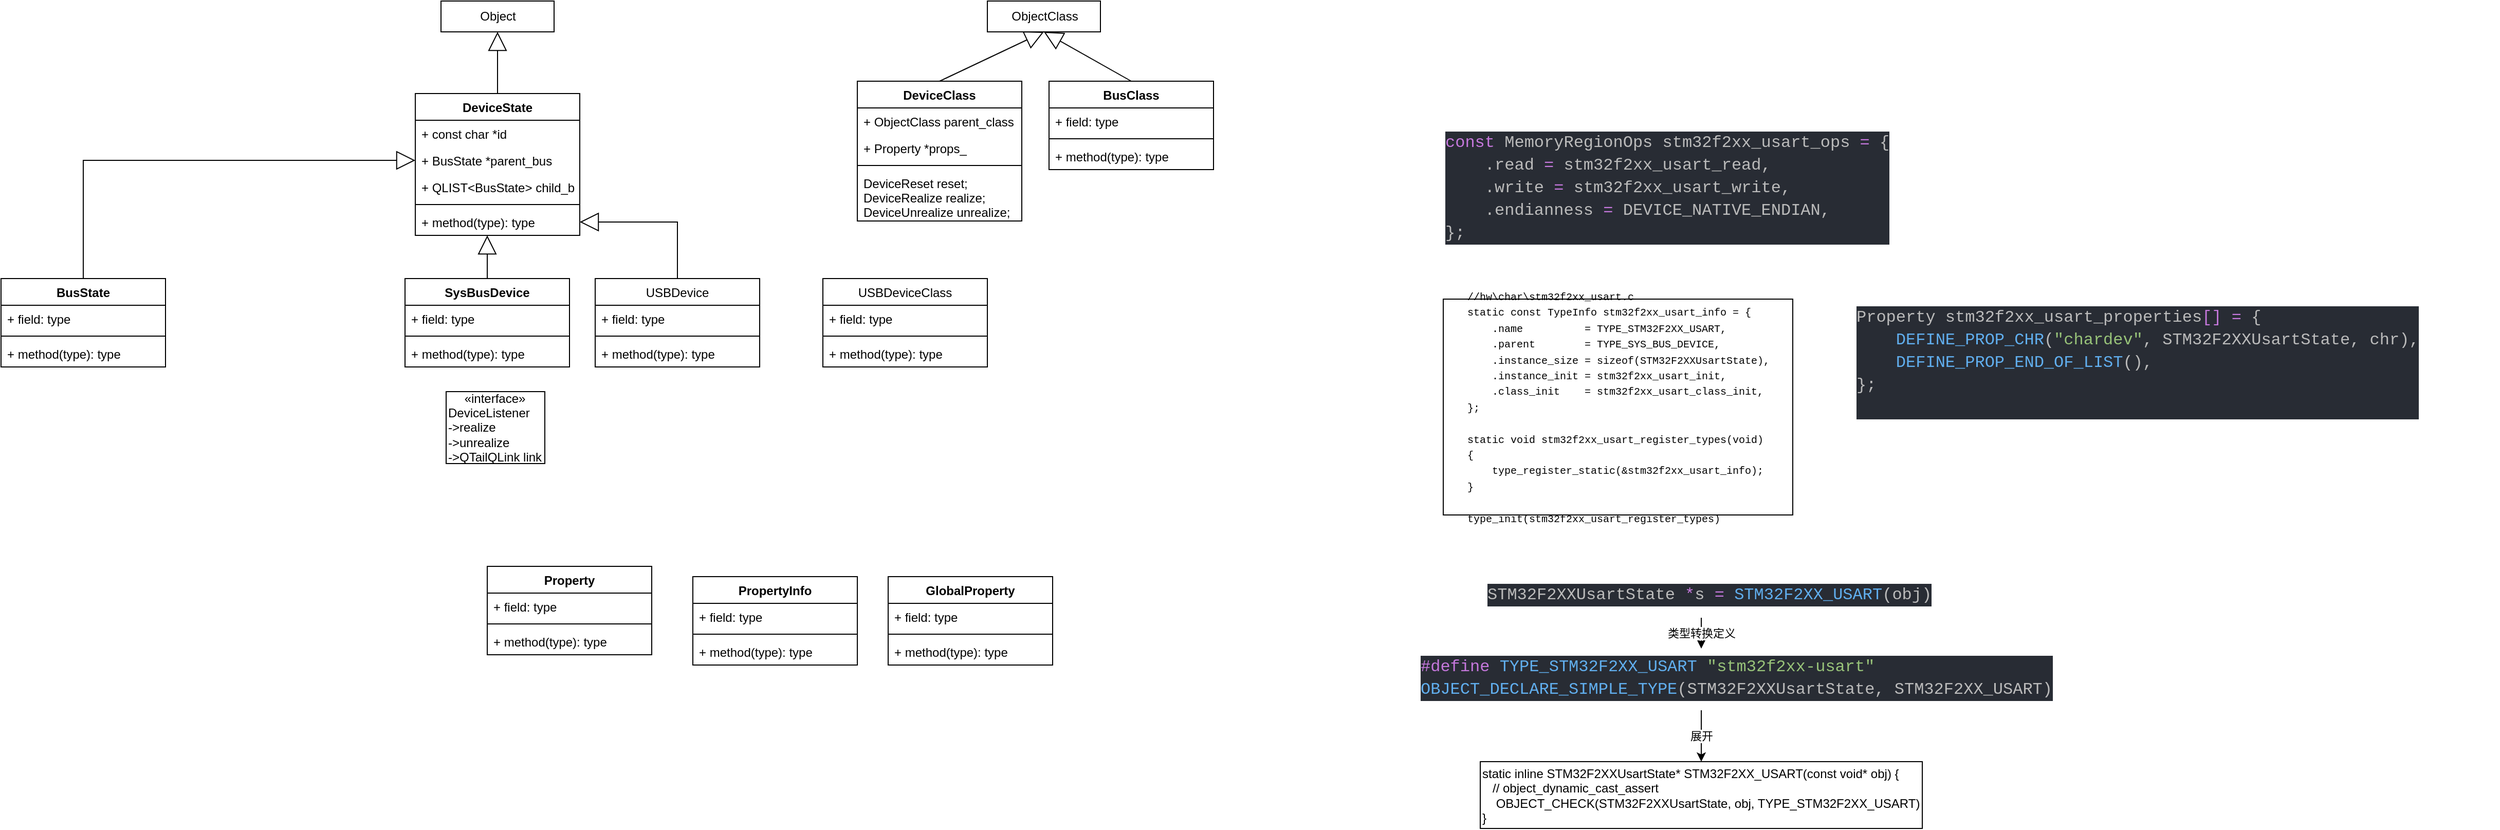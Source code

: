 <mxfile version="16.5.4" type="github">
  <diagram id="gYynSZKOYsOQM2wcODcH" name="Page-1">
    <mxGraphModel dx="2249" dy="2018" grid="1" gridSize="10" guides="1" tooltips="1" connect="1" arrows="1" fold="1" page="1" pageScale="1" pageWidth="827" pageHeight="1169" math="0" shadow="0">
      <root>
        <mxCell id="0" />
        <mxCell id="1" parent="0" />
        <mxCell id="OJSFKAHnHgMdeHk7zM6y-1" value="&lt;div style=&quot;color: rgb(187 , 187 , 187) ; font-family: &amp;#34;consolas&amp;#34; , &amp;#34;courier new&amp;#34; , monospace ; font-size: 10px ; font-style: normal ; font-weight: 400 ; letter-spacing: normal ; text-align: left ; text-indent: 0px ; text-transform: none ; word-spacing: 0px&quot;&gt;&lt;br&gt;&lt;/div&gt;" style="text;whiteSpace=wrap;html=1;rounded=0;strokeColor=none;fillColor=none;gradientColor=#ffffff;" vertex="1" parent="1">
          <mxGeometry x="1667" y="320" width="350" height="210" as="geometry" />
        </mxCell>
        <mxCell id="OJSFKAHnHgMdeHk7zM6y-3" value="&lt;div style=&quot;text-align: left&quot;&gt;&lt;div&gt;&lt;font face=&quot;consolas, courier new, monospace&quot;&gt;&lt;span style=&quot;font-size: 10px&quot;&gt;//&lt;/span&gt;&lt;/font&gt;&lt;span style=&quot;font-size: 10px&quot;&gt;&lt;font face=&quot;consolas, courier new, monospace&quot;&gt;hw\char\stm32f2xx_usart.c&lt;/font&gt;&lt;/span&gt;&lt;/div&gt;&lt;div&gt;&lt;font face=&quot;consolas, courier new, monospace&quot;&gt;&lt;span style=&quot;font-size: 10px&quot;&gt;static const TypeInfo stm32f2xx_usart_info = {&lt;/span&gt;&lt;/font&gt;&lt;/div&gt;&lt;div&gt;&lt;font face=&quot;consolas, courier new, monospace&quot;&gt;&lt;span style=&quot;font-size: 10px&quot;&gt;&amp;nbsp; &amp;nbsp; .name&amp;nbsp; &amp;nbsp; &amp;nbsp; &amp;nbsp; &amp;nbsp; = TYPE_STM32F2XX_USART,&lt;/span&gt;&lt;/font&gt;&lt;/div&gt;&lt;div&gt;&lt;font face=&quot;consolas, courier new, monospace&quot;&gt;&lt;span style=&quot;font-size: 10px&quot;&gt;&amp;nbsp; &amp;nbsp; .parent&amp;nbsp; &amp;nbsp; &amp;nbsp; &amp;nbsp; = TYPE_SYS_BUS_DEVICE,&lt;/span&gt;&lt;/font&gt;&lt;/div&gt;&lt;div&gt;&lt;font face=&quot;consolas, courier new, monospace&quot;&gt;&lt;span style=&quot;font-size: 10px&quot;&gt;&amp;nbsp; &amp;nbsp; .instance_size = sizeof(STM32F2XXUsartState),&lt;/span&gt;&lt;/font&gt;&lt;/div&gt;&lt;div&gt;&lt;font face=&quot;consolas, courier new, monospace&quot;&gt;&lt;span style=&quot;font-size: 10px&quot;&gt;&amp;nbsp; &amp;nbsp; .instance_init = stm32f2xx_usart_init,&lt;/span&gt;&lt;/font&gt;&lt;/div&gt;&lt;div&gt;&lt;font face=&quot;consolas, courier new, monospace&quot;&gt;&lt;span style=&quot;font-size: 10px&quot;&gt;&amp;nbsp; &amp;nbsp; .class_init&amp;nbsp; &amp;nbsp; = stm32f2xx_usart_class_init,&lt;/span&gt;&lt;/font&gt;&lt;/div&gt;&lt;div&gt;&lt;font face=&quot;consolas, courier new, monospace&quot;&gt;&lt;span style=&quot;font-size: 10px&quot;&gt;};&lt;/span&gt;&lt;/font&gt;&lt;/div&gt;&lt;div&gt;&lt;font face=&quot;consolas, courier new, monospace&quot;&gt;&lt;span style=&quot;font-size: 10px&quot;&gt;&lt;br&gt;&lt;/span&gt;&lt;/font&gt;&lt;/div&gt;&lt;div&gt;&lt;font face=&quot;consolas, courier new, monospace&quot;&gt;&lt;span style=&quot;font-size: 10px&quot;&gt;static void stm32f2xx_usart_register_types(void)&lt;/span&gt;&lt;/font&gt;&lt;/div&gt;&lt;div&gt;&lt;font face=&quot;consolas, courier new, monospace&quot;&gt;&lt;span style=&quot;font-size: 10px&quot;&gt;{&lt;/span&gt;&lt;/font&gt;&lt;/div&gt;&lt;div&gt;&lt;font face=&quot;consolas, courier new, monospace&quot;&gt;&lt;span style=&quot;font-size: 10px&quot;&gt;&amp;nbsp; &amp;nbsp; type_register_static(&amp;amp;stm32f2xx_usart_info);&lt;/span&gt;&lt;/font&gt;&lt;/div&gt;&lt;div&gt;&lt;font face=&quot;consolas, courier new, monospace&quot;&gt;&lt;span style=&quot;font-size: 10px&quot;&gt;}&lt;/span&gt;&lt;/font&gt;&lt;/div&gt;&lt;div&gt;&lt;font face=&quot;consolas, courier new, monospace&quot;&gt;&lt;span style=&quot;font-size: 10px&quot;&gt;&lt;br&gt;&lt;/span&gt;&lt;/font&gt;&lt;/div&gt;&lt;div&gt;&lt;font face=&quot;consolas, courier new, monospace&quot;&gt;&lt;span style=&quot;font-size: 10px&quot;&gt;type_init(stm32f2xx_usart_register_types)&lt;/span&gt;&lt;/font&gt;&lt;/div&gt;&lt;/div&gt;" style="html=1;rounded=0;strokeColor=default;fillColor=none;gradientColor=#ffffff;fontColor=#000000;" vertex="1" parent="1">
          <mxGeometry x="990" y="240" width="340" height="210" as="geometry" />
        </mxCell>
        <mxCell id="OJSFKAHnHgMdeHk7zM6y-4" value="&lt;div style=&quot;color: rgb(187 , 187 , 187) ; background-color: rgb(40 , 44 , 52) ; font-family: &amp;#34;consolas&amp;#34; , &amp;#34;courier new&amp;#34; , monospace ; font-weight: normal ; font-size: 16px ; line-height: 22px&quot;&gt;&lt;div&gt;&lt;span style=&quot;color: #c678dd&quot;&gt;const&lt;/span&gt;&lt;span style=&quot;color: #bbbbbb&quot;&gt;&amp;nbsp;MemoryRegionOps&amp;nbsp;stm32f2xx_usart_ops&amp;nbsp;&lt;/span&gt;&lt;span style=&quot;color: #c678dd&quot;&gt;=&lt;/span&gt;&lt;span style=&quot;color: #bbbbbb&quot;&gt;&amp;nbsp;{&lt;/span&gt;&lt;/div&gt;&lt;div&gt;&lt;span style=&quot;color: #bbbbbb&quot;&gt;&amp;nbsp;&amp;nbsp;&amp;nbsp;&amp;nbsp;.read&amp;nbsp;&lt;/span&gt;&lt;span style=&quot;color: #c678dd&quot;&gt;=&lt;/span&gt;&lt;span style=&quot;color: #bbbbbb&quot;&gt;&amp;nbsp;stm32f2xx_usart_read,&lt;/span&gt;&lt;/div&gt;&lt;div&gt;&lt;span style=&quot;color: #bbbbbb&quot;&gt;&amp;nbsp;&amp;nbsp;&amp;nbsp;&amp;nbsp;.write&amp;nbsp;&lt;/span&gt;&lt;span style=&quot;color: #c678dd&quot;&gt;=&lt;/span&gt;&lt;span style=&quot;color: #bbbbbb&quot;&gt;&amp;nbsp;stm32f2xx_usart_write,&lt;/span&gt;&lt;/div&gt;&lt;div&gt;&lt;span style=&quot;color: #bbbbbb&quot;&gt;&amp;nbsp;&amp;nbsp;&amp;nbsp;&amp;nbsp;.endianness&amp;nbsp;&lt;/span&gt;&lt;span style=&quot;color: #c678dd&quot;&gt;=&lt;/span&gt;&lt;span style=&quot;color: #bbbbbb&quot;&gt;&amp;nbsp;DEVICE_NATIVE_ENDIAN,&lt;/span&gt;&lt;/div&gt;&lt;div&gt;&lt;span style=&quot;color: #bbbbbb&quot;&gt;};&lt;/span&gt;&lt;/div&gt;&lt;/div&gt;" style="text;whiteSpace=wrap;html=1;fontColor=#000000;" vertex="1" parent="1">
          <mxGeometry x="990" y="70" width="480" height="130" as="geometry" />
        </mxCell>
        <mxCell id="OJSFKAHnHgMdeHk7zM6y-5" value="&lt;div style=&quot;color: rgb(187, 187, 187); background-color: rgb(40, 44, 52); font-family: consolas, &amp;quot;courier new&amp;quot;, monospace; font-weight: normal; font-size: 16px; line-height: 22px;&quot;&gt;&lt;div&gt;&lt;span style=&quot;color: #bbbbbb&quot;&gt;Property&amp;nbsp;stm32f2xx_usart_properties&lt;/span&gt;&lt;span style=&quot;color: #c678dd&quot;&gt;[]&lt;/span&gt;&lt;span style=&quot;color: #bbbbbb&quot;&gt;&amp;nbsp;&lt;/span&gt;&lt;span style=&quot;color: #c678dd&quot;&gt;=&lt;/span&gt;&lt;span style=&quot;color: #bbbbbb&quot;&gt;&amp;nbsp;{&lt;/span&gt;&lt;/div&gt;&lt;div&gt;&lt;span style=&quot;color: #bbbbbb&quot;&gt;&amp;nbsp;&amp;nbsp;&amp;nbsp;&amp;nbsp;&lt;/span&gt;&lt;span style=&quot;color: #61afef&quot;&gt;DEFINE_PROP_CHR&lt;/span&gt;&lt;span style=&quot;color: #bbbbbb&quot;&gt;(&lt;/span&gt;&lt;span style=&quot;color: #98c379&quot;&gt;&quot;chardev&quot;&lt;/span&gt;&lt;span style=&quot;color: #bbbbbb&quot;&gt;,&amp;nbsp;STM32F2XXUsartState,&amp;nbsp;chr),&lt;/span&gt;&lt;/div&gt;&lt;div&gt;&lt;span style=&quot;color: #bbbbbb&quot;&gt;&amp;nbsp;&amp;nbsp;&amp;nbsp;&amp;nbsp;&lt;/span&gt;&lt;span style=&quot;color: #61afef&quot;&gt;DEFINE_PROP_END_OF_LIST&lt;/span&gt;&lt;span style=&quot;color: #bbbbbb&quot;&gt;(),&lt;/span&gt;&lt;/div&gt;&lt;div&gt;&lt;span style=&quot;color: #bbbbbb&quot;&gt;};&lt;/span&gt;&lt;/div&gt;&lt;br&gt;&lt;/div&gt;" style="text;whiteSpace=wrap;html=1;fontColor=#000000;" vertex="1" parent="1">
          <mxGeometry x="1390" y="240" width="530" height="130" as="geometry" />
        </mxCell>
        <mxCell id="OJSFKAHnHgMdeHk7zM6y-87" value="展开" style="edgeStyle=orthogonalEdgeStyle;rounded=0;orthogonalLoop=1;jettySize=auto;html=1;entryX=0.5;entryY=0;entryDx=0;entryDy=0;fontColor=#000000;" edge="1" parent="1" source="OJSFKAHnHgMdeHk7zM6y-6" target="OJSFKAHnHgMdeHk7zM6y-86">
          <mxGeometry relative="1" as="geometry" />
        </mxCell>
        <mxCell id="OJSFKAHnHgMdeHk7zM6y-6" value="&lt;div style=&quot;color: rgb(187, 187, 187); background-color: rgb(40, 44, 52); font-family: consolas, &amp;quot;courier new&amp;quot;, monospace; font-weight: normal; font-size: 16px; line-height: 22px;&quot;&gt;&lt;div&gt;&lt;span style=&quot;color: #c678dd&quot;&gt;#define&lt;/span&gt;&lt;span style=&quot;color: #bbbbbb&quot;&gt;&amp;nbsp;&lt;/span&gt;&lt;span style=&quot;color: #61afef&quot;&gt;TYPE_STM32F2XX_USART&lt;/span&gt;&lt;span style=&quot;color: #bbbbbb&quot;&gt;&amp;nbsp;&lt;/span&gt;&lt;span style=&quot;color: #98c379&quot;&gt;&quot;stm32f2xx-usart&quot;&lt;/span&gt;&lt;/div&gt;&lt;div&gt;&lt;span style=&quot;color: #61afef&quot;&gt;OBJECT_DECLARE_SIMPLE_TYPE&lt;/span&gt;&lt;span style=&quot;color: #bbbbbb&quot;&gt;(STM32F2XXUsartState,&amp;nbsp;STM32F2XX_USART)&lt;/span&gt;&lt;/div&gt;&lt;/div&gt;" style="text;whiteSpace=wrap;html=1;fontColor=#000000;" vertex="1" parent="1">
          <mxGeometry x="966" y="580" width="550" height="60" as="geometry" />
        </mxCell>
        <mxCell id="OJSFKAHnHgMdeHk7zM6y-8" value="SysBusDevice" style="swimlane;fontStyle=1;align=center;verticalAlign=top;childLayout=stackLayout;horizontal=1;startSize=26;horizontalStack=0;resizeParent=1;resizeParentMax=0;resizeLast=0;collapsible=1;marginBottom=0;rounded=0;fontColor=#000000;strokeColor=default;fillColor=none;gradientColor=#ffffff;" vertex="1" parent="1">
          <mxGeometry x="-20" y="220" width="160" height="86" as="geometry" />
        </mxCell>
        <mxCell id="OJSFKAHnHgMdeHk7zM6y-9" value="+ field: type" style="text;strokeColor=none;fillColor=none;align=left;verticalAlign=top;spacingLeft=4;spacingRight=4;overflow=hidden;rotatable=0;points=[[0,0.5],[1,0.5]];portConstraint=eastwest;rounded=0;fontColor=#000000;" vertex="1" parent="OJSFKAHnHgMdeHk7zM6y-8">
          <mxGeometry y="26" width="160" height="26" as="geometry" />
        </mxCell>
        <mxCell id="OJSFKAHnHgMdeHk7zM6y-10" value="" style="line;strokeWidth=1;fillColor=none;align=left;verticalAlign=middle;spacingTop=-1;spacingLeft=3;spacingRight=3;rotatable=0;labelPosition=right;points=[];portConstraint=eastwest;rounded=0;fontColor=#000000;" vertex="1" parent="OJSFKAHnHgMdeHk7zM6y-8">
          <mxGeometry y="52" width="160" height="8" as="geometry" />
        </mxCell>
        <mxCell id="OJSFKAHnHgMdeHk7zM6y-11" value="+ method(type): type" style="text;strokeColor=none;fillColor=none;align=left;verticalAlign=top;spacingLeft=4;spacingRight=4;overflow=hidden;rotatable=0;points=[[0,0.5],[1,0.5]];portConstraint=eastwest;rounded=0;fontColor=#000000;" vertex="1" parent="OJSFKAHnHgMdeHk7zM6y-8">
          <mxGeometry y="60" width="160" height="26" as="geometry" />
        </mxCell>
        <mxCell id="OJSFKAHnHgMdeHk7zM6y-13" value="DeviceState" style="swimlane;fontStyle=1;align=center;verticalAlign=top;childLayout=stackLayout;horizontal=1;startSize=26;horizontalStack=0;resizeParent=1;resizeParentMax=0;resizeLast=0;collapsible=1;marginBottom=0;rounded=0;fontColor=#000000;strokeColor=default;fillColor=none;gradientColor=#ffffff;" vertex="1" parent="1">
          <mxGeometry x="-10" y="40" width="160" height="138" as="geometry" />
        </mxCell>
        <mxCell id="OJSFKAHnHgMdeHk7zM6y-93" value="+ const char *id" style="text;strokeColor=none;fillColor=none;align=left;verticalAlign=top;spacingLeft=4;spacingRight=4;overflow=hidden;rotatable=0;points=[[0,0.5],[1,0.5]];portConstraint=eastwest;rounded=0;fontColor=#000000;" vertex="1" parent="OJSFKAHnHgMdeHk7zM6y-13">
          <mxGeometry y="26" width="160" height="26" as="geometry" />
        </mxCell>
        <mxCell id="OJSFKAHnHgMdeHk7zM6y-14" value="+ BusState *parent_bus" style="text;strokeColor=none;fillColor=none;align=left;verticalAlign=top;spacingLeft=4;spacingRight=4;overflow=hidden;rotatable=0;points=[[0,0.5],[1,0.5]];portConstraint=eastwest;rounded=0;fontColor=#000000;" vertex="1" parent="OJSFKAHnHgMdeHk7zM6y-13">
          <mxGeometry y="52" width="160" height="26" as="geometry" />
        </mxCell>
        <mxCell id="OJSFKAHnHgMdeHk7zM6y-94" value="+ QLIST&lt;BusState&gt; child_bus" style="text;strokeColor=none;fillColor=none;align=left;verticalAlign=top;spacingLeft=4;spacingRight=4;overflow=hidden;rotatable=0;points=[[0,0.5],[1,0.5]];portConstraint=eastwest;rounded=0;fontColor=#000000;" vertex="1" parent="OJSFKAHnHgMdeHk7zM6y-13">
          <mxGeometry y="78" width="160" height="26" as="geometry" />
        </mxCell>
        <mxCell id="OJSFKAHnHgMdeHk7zM6y-15" value="" style="line;strokeWidth=1;fillColor=none;align=left;verticalAlign=middle;spacingTop=-1;spacingLeft=3;spacingRight=3;rotatable=0;labelPosition=right;points=[];portConstraint=eastwest;rounded=0;fontColor=#000000;" vertex="1" parent="OJSFKAHnHgMdeHk7zM6y-13">
          <mxGeometry y="104" width="160" height="8" as="geometry" />
        </mxCell>
        <mxCell id="OJSFKAHnHgMdeHk7zM6y-16" value="+ method(type): type" style="text;strokeColor=none;fillColor=none;align=left;verticalAlign=top;spacingLeft=4;spacingRight=4;overflow=hidden;rotatable=0;points=[[0,0.5],[1,0.5]];portConstraint=eastwest;rounded=0;fontColor=#000000;" vertex="1" parent="OJSFKAHnHgMdeHk7zM6y-13">
          <mxGeometry y="112" width="160" height="26" as="geometry" />
        </mxCell>
        <mxCell id="OJSFKAHnHgMdeHk7zM6y-17" value="" style="endArrow=block;endSize=16;endFill=0;html=1;rounded=0;fontColor=#000000;exitX=0.5;exitY=0;exitDx=0;exitDy=0;edgeStyle=orthogonalEdgeStyle;" edge="1" parent="1" source="OJSFKAHnHgMdeHk7zM6y-8" target="OJSFKAHnHgMdeHk7zM6y-16">
          <mxGeometry width="160" relative="1" as="geometry">
            <mxPoint x="250" y="360" as="sourcePoint" />
            <mxPoint x="210" y="150" as="targetPoint" />
            <Array as="points">
              <mxPoint x="60" y="173" />
              <mxPoint x="70" y="173" />
            </Array>
          </mxGeometry>
        </mxCell>
        <mxCell id="OJSFKAHnHgMdeHk7zM6y-26" value="Object" style="html=1;rounded=0;fontColor=#000000;strokeColor=default;fillColor=none;gradientColor=#ffffff;" vertex="1" parent="1">
          <mxGeometry x="15" y="-50" width="110" height="30" as="geometry" />
        </mxCell>
        <mxCell id="OJSFKAHnHgMdeHk7zM6y-27" value="" style="endArrow=block;endSize=16;endFill=0;html=1;rounded=0;fontColor=#000000;" edge="1" parent="1" source="OJSFKAHnHgMdeHk7zM6y-13" target="OJSFKAHnHgMdeHk7zM6y-26">
          <mxGeometry width="160" relative="1" as="geometry">
            <mxPoint x="50" y="190" as="sourcePoint" />
            <mxPoint x="80.877" y="146" as="targetPoint" />
          </mxGeometry>
        </mxCell>
        <mxCell id="OJSFKAHnHgMdeHk7zM6y-28" value="Property" style="swimlane;fontStyle=1;align=center;verticalAlign=top;childLayout=stackLayout;horizontal=1;startSize=26;horizontalStack=0;resizeParent=1;resizeParentMax=0;resizeLast=0;collapsible=1;marginBottom=0;rounded=0;fontColor=#000000;strokeColor=default;fillColor=none;gradientColor=#ffffff;" vertex="1" parent="1">
          <mxGeometry x="60" y="500" width="160" height="86" as="geometry" />
        </mxCell>
        <mxCell id="OJSFKAHnHgMdeHk7zM6y-29" value="+ field: type" style="text;strokeColor=none;fillColor=none;align=left;verticalAlign=top;spacingLeft=4;spacingRight=4;overflow=hidden;rotatable=0;points=[[0,0.5],[1,0.5]];portConstraint=eastwest;rounded=0;fontColor=#000000;" vertex="1" parent="OJSFKAHnHgMdeHk7zM6y-28">
          <mxGeometry y="26" width="160" height="26" as="geometry" />
        </mxCell>
        <mxCell id="OJSFKAHnHgMdeHk7zM6y-30" value="" style="line;strokeWidth=1;fillColor=none;align=left;verticalAlign=middle;spacingTop=-1;spacingLeft=3;spacingRight=3;rotatable=0;labelPosition=right;points=[];portConstraint=eastwest;rounded=0;fontColor=#000000;" vertex="1" parent="OJSFKAHnHgMdeHk7zM6y-28">
          <mxGeometry y="52" width="160" height="8" as="geometry" />
        </mxCell>
        <mxCell id="OJSFKAHnHgMdeHk7zM6y-31" value="+ method(type): type" style="text;strokeColor=none;fillColor=none;align=left;verticalAlign=top;spacingLeft=4;spacingRight=4;overflow=hidden;rotatable=0;points=[[0,0.5],[1,0.5]];portConstraint=eastwest;rounded=0;fontColor=#000000;" vertex="1" parent="OJSFKAHnHgMdeHk7zM6y-28">
          <mxGeometry y="60" width="160" height="26" as="geometry" />
        </mxCell>
        <mxCell id="OJSFKAHnHgMdeHk7zM6y-32" value="PropertyInfo" style="swimlane;fontStyle=1;align=center;verticalAlign=top;childLayout=stackLayout;horizontal=1;startSize=26;horizontalStack=0;resizeParent=1;resizeParentMax=0;resizeLast=0;collapsible=1;marginBottom=0;rounded=0;fontColor=#000000;strokeColor=default;fillColor=none;gradientColor=#ffffff;" vertex="1" parent="1">
          <mxGeometry x="260" y="510" width="160" height="86" as="geometry" />
        </mxCell>
        <mxCell id="OJSFKAHnHgMdeHk7zM6y-33" value="+ field: type" style="text;strokeColor=none;fillColor=none;align=left;verticalAlign=top;spacingLeft=4;spacingRight=4;overflow=hidden;rotatable=0;points=[[0,0.5],[1,0.5]];portConstraint=eastwest;rounded=0;fontColor=#000000;" vertex="1" parent="OJSFKAHnHgMdeHk7zM6y-32">
          <mxGeometry y="26" width="160" height="26" as="geometry" />
        </mxCell>
        <mxCell id="OJSFKAHnHgMdeHk7zM6y-34" value="" style="line;strokeWidth=1;fillColor=none;align=left;verticalAlign=middle;spacingTop=-1;spacingLeft=3;spacingRight=3;rotatable=0;labelPosition=right;points=[];portConstraint=eastwest;rounded=0;fontColor=#000000;" vertex="1" parent="OJSFKAHnHgMdeHk7zM6y-32">
          <mxGeometry y="52" width="160" height="8" as="geometry" />
        </mxCell>
        <mxCell id="OJSFKAHnHgMdeHk7zM6y-35" value="+ method(type): type" style="text;strokeColor=none;fillColor=none;align=left;verticalAlign=top;spacingLeft=4;spacingRight=4;overflow=hidden;rotatable=0;points=[[0,0.5],[1,0.5]];portConstraint=eastwest;rounded=0;fontColor=#000000;" vertex="1" parent="OJSFKAHnHgMdeHk7zM6y-32">
          <mxGeometry y="60" width="160" height="26" as="geometry" />
        </mxCell>
        <mxCell id="OJSFKAHnHgMdeHk7zM6y-36" value="GlobalProperty" style="swimlane;fontStyle=1;align=center;verticalAlign=top;childLayout=stackLayout;horizontal=1;startSize=26;horizontalStack=0;resizeParent=1;resizeParentMax=0;resizeLast=0;collapsible=1;marginBottom=0;rounded=0;fontColor=#000000;strokeColor=default;fillColor=none;gradientColor=#ffffff;" vertex="1" parent="1">
          <mxGeometry x="450" y="510" width="160" height="86" as="geometry" />
        </mxCell>
        <mxCell id="OJSFKAHnHgMdeHk7zM6y-37" value="+ field: type" style="text;strokeColor=none;fillColor=none;align=left;verticalAlign=top;spacingLeft=4;spacingRight=4;overflow=hidden;rotatable=0;points=[[0,0.5],[1,0.5]];portConstraint=eastwest;rounded=0;fontColor=#000000;" vertex="1" parent="OJSFKAHnHgMdeHk7zM6y-36">
          <mxGeometry y="26" width="160" height="26" as="geometry" />
        </mxCell>
        <mxCell id="OJSFKAHnHgMdeHk7zM6y-38" value="" style="line;strokeWidth=1;fillColor=none;align=left;verticalAlign=middle;spacingTop=-1;spacingLeft=3;spacingRight=3;rotatable=0;labelPosition=right;points=[];portConstraint=eastwest;rounded=0;fontColor=#000000;" vertex="1" parent="OJSFKAHnHgMdeHk7zM6y-36">
          <mxGeometry y="52" width="160" height="8" as="geometry" />
        </mxCell>
        <mxCell id="OJSFKAHnHgMdeHk7zM6y-39" value="+ method(type): type" style="text;strokeColor=none;fillColor=none;align=left;verticalAlign=top;spacingLeft=4;spacingRight=4;overflow=hidden;rotatable=0;points=[[0,0.5],[1,0.5]];portConstraint=eastwest;rounded=0;fontColor=#000000;" vertex="1" parent="OJSFKAHnHgMdeHk7zM6y-36">
          <mxGeometry y="60" width="160" height="26" as="geometry" />
        </mxCell>
        <mxCell id="OJSFKAHnHgMdeHk7zM6y-40" value="BusState" style="swimlane;fontStyle=1;align=center;verticalAlign=top;childLayout=stackLayout;horizontal=1;startSize=26;horizontalStack=0;resizeParent=1;resizeParentMax=0;resizeLast=0;collapsible=1;marginBottom=0;rounded=0;fontColor=#000000;strokeColor=default;fillColor=none;gradientColor=#ffffff;" vertex="1" parent="1">
          <mxGeometry x="-413" y="220" width="160" height="86" as="geometry" />
        </mxCell>
        <mxCell id="OJSFKAHnHgMdeHk7zM6y-41" value="+ field: type" style="text;strokeColor=none;fillColor=none;align=left;verticalAlign=top;spacingLeft=4;spacingRight=4;overflow=hidden;rotatable=0;points=[[0,0.5],[1,0.5]];portConstraint=eastwest;rounded=0;fontColor=#000000;" vertex="1" parent="OJSFKAHnHgMdeHk7zM6y-40">
          <mxGeometry y="26" width="160" height="26" as="geometry" />
        </mxCell>
        <mxCell id="OJSFKAHnHgMdeHk7zM6y-42" value="" style="line;strokeWidth=1;fillColor=none;align=left;verticalAlign=middle;spacingTop=-1;spacingLeft=3;spacingRight=3;rotatable=0;labelPosition=right;points=[];portConstraint=eastwest;rounded=0;fontColor=#000000;" vertex="1" parent="OJSFKAHnHgMdeHk7zM6y-40">
          <mxGeometry y="52" width="160" height="8" as="geometry" />
        </mxCell>
        <mxCell id="OJSFKAHnHgMdeHk7zM6y-43" value="+ method(type): type" style="text;strokeColor=none;fillColor=none;align=left;verticalAlign=top;spacingLeft=4;spacingRight=4;overflow=hidden;rotatable=0;points=[[0,0.5],[1,0.5]];portConstraint=eastwest;rounded=0;fontColor=#000000;" vertex="1" parent="OJSFKAHnHgMdeHk7zM6y-40">
          <mxGeometry y="60" width="160" height="26" as="geometry" />
        </mxCell>
        <mxCell id="OJSFKAHnHgMdeHk7zM6y-44" value="" style="endArrow=block;endSize=16;endFill=0;html=1;rounded=0;fontColor=#000000;exitX=0.5;exitY=0;exitDx=0;exitDy=0;entryX=0;entryY=0.5;entryDx=0;entryDy=0;edgeStyle=orthogonalEdgeStyle;" edge="1" parent="1" source="OJSFKAHnHgMdeHk7zM6y-40" target="OJSFKAHnHgMdeHk7zM6y-14">
          <mxGeometry width="160" relative="1" as="geometry">
            <mxPoint x="240" y="230" as="sourcePoint" />
            <mxPoint x="230" y="160" as="targetPoint" />
          </mxGeometry>
        </mxCell>
        <mxCell id="OJSFKAHnHgMdeHk7zM6y-51" value="BusClass" style="swimlane;fontStyle=1;align=center;verticalAlign=top;childLayout=stackLayout;horizontal=1;startSize=26;horizontalStack=0;resizeParent=1;resizeParentMax=0;resizeLast=0;collapsible=1;marginBottom=0;rounded=0;fontColor=#000000;strokeColor=default;fillColor=none;gradientColor=#ffffff;" vertex="1" parent="1">
          <mxGeometry x="606.5" y="28" width="160" height="86" as="geometry" />
        </mxCell>
        <mxCell id="OJSFKAHnHgMdeHk7zM6y-52" value="+ field: type" style="text;strokeColor=none;fillColor=none;align=left;verticalAlign=top;spacingLeft=4;spacingRight=4;overflow=hidden;rotatable=0;points=[[0,0.5],[1,0.5]];portConstraint=eastwest;rounded=0;fontColor=#000000;" vertex="1" parent="OJSFKAHnHgMdeHk7zM6y-51">
          <mxGeometry y="26" width="160" height="26" as="geometry" />
        </mxCell>
        <mxCell id="OJSFKAHnHgMdeHk7zM6y-53" value="" style="line;strokeWidth=1;fillColor=none;align=left;verticalAlign=middle;spacingTop=-1;spacingLeft=3;spacingRight=3;rotatable=0;labelPosition=right;points=[];portConstraint=eastwest;rounded=0;fontColor=#000000;" vertex="1" parent="OJSFKAHnHgMdeHk7zM6y-51">
          <mxGeometry y="52" width="160" height="8" as="geometry" />
        </mxCell>
        <mxCell id="OJSFKAHnHgMdeHk7zM6y-54" value="+ method(type): type" style="text;strokeColor=none;fillColor=none;align=left;verticalAlign=top;spacingLeft=4;spacingRight=4;overflow=hidden;rotatable=0;points=[[0,0.5],[1,0.5]];portConstraint=eastwest;rounded=0;fontColor=#000000;" vertex="1" parent="OJSFKAHnHgMdeHk7zM6y-51">
          <mxGeometry y="60" width="160" height="26" as="geometry" />
        </mxCell>
        <mxCell id="OJSFKAHnHgMdeHk7zM6y-55" value="ObjectClass" style="html=1;rounded=0;fontColor=#000000;strokeColor=default;fillColor=none;gradientColor=#ffffff;" vertex="1" parent="1">
          <mxGeometry x="546.5" y="-50" width="110" height="30" as="geometry" />
        </mxCell>
        <mxCell id="OJSFKAHnHgMdeHk7zM6y-56" value="" style="endArrow=block;endSize=16;endFill=0;html=1;rounded=0;fontColor=#000000;exitX=0.5;exitY=0;exitDx=0;exitDy=0;entryX=0.5;entryY=1;entryDx=0;entryDy=0;" edge="1" parent="1" source="OJSFKAHnHgMdeHk7zM6y-51" target="OJSFKAHnHgMdeHk7zM6y-55">
          <mxGeometry width="160" relative="1" as="geometry">
            <mxPoint x="326.5" y="230" as="sourcePoint" />
            <mxPoint x="317.994" y="156" as="targetPoint" />
          </mxGeometry>
        </mxCell>
        <mxCell id="OJSFKAHnHgMdeHk7zM6y-61" value="&lt;div style=&quot;text-align: center&quot;&gt;&lt;span&gt;«interface»&lt;/span&gt;&lt;/div&gt;&lt;div&gt;&lt;span&gt;DeviceListener&lt;/span&gt;&lt;/div&gt;&lt;div&gt;&lt;span&gt;-&amp;gt;realize&lt;/span&gt;&lt;/div&gt;&lt;div&gt;&lt;span&gt;-&amp;gt;unrealize&lt;/span&gt;&lt;/div&gt;&lt;div&gt;&lt;span&gt;-&amp;gt;QTailQLink link&lt;/span&gt;&lt;/div&gt;" style="html=1;rounded=0;fontColor=#000000;strokeColor=default;fillColor=none;gradientColor=#ffffff;fontStyle=0;align=left;" vertex="1" parent="1">
          <mxGeometry x="20" y="330" width="96" height="70" as="geometry" />
        </mxCell>
        <mxCell id="OJSFKAHnHgMdeHk7zM6y-64" value="DeviceClass" style="swimlane;fontStyle=1;align=center;verticalAlign=top;childLayout=stackLayout;horizontal=1;startSize=26;horizontalStack=0;resizeParent=1;resizeParentMax=0;resizeLast=0;collapsible=1;marginBottom=0;rounded=0;fontColor=#000000;strokeColor=default;fillColor=none;gradientColor=#ffffff;" vertex="1" parent="1">
          <mxGeometry x="420" y="28" width="160" height="136" as="geometry" />
        </mxCell>
        <mxCell id="OJSFKAHnHgMdeHk7zM6y-65" value="+ ObjectClass parent_class" style="text;strokeColor=none;fillColor=none;align=left;verticalAlign=top;spacingLeft=4;spacingRight=4;overflow=hidden;rotatable=0;points=[[0,0.5],[1,0.5]];portConstraint=eastwest;rounded=0;fontColor=#000000;" vertex="1" parent="OJSFKAHnHgMdeHk7zM6y-64">
          <mxGeometry y="26" width="160" height="26" as="geometry" />
        </mxCell>
        <mxCell id="OJSFKAHnHgMdeHk7zM6y-69" value="+ Property *props_" style="text;strokeColor=none;fillColor=none;align=left;verticalAlign=top;spacingLeft=4;spacingRight=4;overflow=hidden;rotatable=0;points=[[0,0.5],[1,0.5]];portConstraint=eastwest;rounded=0;fontColor=#000000;" vertex="1" parent="OJSFKAHnHgMdeHk7zM6y-64">
          <mxGeometry y="52" width="160" height="26" as="geometry" />
        </mxCell>
        <mxCell id="OJSFKAHnHgMdeHk7zM6y-66" value="" style="line;strokeWidth=1;fillColor=none;align=left;verticalAlign=middle;spacingTop=-1;spacingLeft=3;spacingRight=3;rotatable=0;labelPosition=right;points=[];portConstraint=eastwest;rounded=0;fontColor=#000000;" vertex="1" parent="OJSFKAHnHgMdeHk7zM6y-64">
          <mxGeometry y="78" width="160" height="8" as="geometry" />
        </mxCell>
        <mxCell id="OJSFKAHnHgMdeHk7zM6y-67" value="DeviceReset reset;&#xa;DeviceRealize realize;&#xa;DeviceUnrealize unrealize;" style="text;strokeColor=none;fillColor=none;align=left;verticalAlign=top;spacingLeft=4;spacingRight=4;overflow=hidden;rotatable=0;points=[[0,0.5],[1,0.5]];portConstraint=eastwest;rounded=0;fontColor=#000000;" vertex="1" parent="OJSFKAHnHgMdeHk7zM6y-64">
          <mxGeometry y="86" width="160" height="50" as="geometry" />
        </mxCell>
        <mxCell id="OJSFKAHnHgMdeHk7zM6y-68" value="" style="endArrow=block;endSize=16;endFill=0;html=1;rounded=0;fontColor=#000000;exitX=0.5;exitY=0;exitDx=0;exitDy=0;entryX=0.5;entryY=1;entryDx=0;entryDy=0;" edge="1" parent="1" source="OJSFKAHnHgMdeHk7zM6y-64" target="OJSFKAHnHgMdeHk7zM6y-55">
          <mxGeometry width="160" relative="1" as="geometry">
            <mxPoint x="706.5" y="50" as="sourcePoint" />
            <mxPoint x="565.5" y="-10" as="targetPoint" />
          </mxGeometry>
        </mxCell>
        <mxCell id="OJSFKAHnHgMdeHk7zM6y-70" value="USBDevice" style="swimlane;fontStyle=0;align=center;verticalAlign=top;childLayout=stackLayout;horizontal=1;startSize=26;horizontalStack=0;resizeParent=1;resizeParentMax=0;resizeLast=0;collapsible=1;marginBottom=0;rounded=0;fontColor=#000000;strokeColor=default;fillColor=none;gradientColor=#ffffff;" vertex="1" parent="1">
          <mxGeometry x="165" y="220" width="160" height="86" as="geometry" />
        </mxCell>
        <mxCell id="OJSFKAHnHgMdeHk7zM6y-71" value="+ field: type" style="text;strokeColor=none;fillColor=none;align=left;verticalAlign=top;spacingLeft=4;spacingRight=4;overflow=hidden;rotatable=0;points=[[0,0.5],[1,0.5]];portConstraint=eastwest;rounded=0;fontColor=#000000;" vertex="1" parent="OJSFKAHnHgMdeHk7zM6y-70">
          <mxGeometry y="26" width="160" height="26" as="geometry" />
        </mxCell>
        <mxCell id="OJSFKAHnHgMdeHk7zM6y-72" value="" style="line;strokeWidth=1;fillColor=none;align=left;verticalAlign=middle;spacingTop=-1;spacingLeft=3;spacingRight=3;rotatable=0;labelPosition=right;points=[];portConstraint=eastwest;rounded=0;fontColor=#000000;" vertex="1" parent="OJSFKAHnHgMdeHk7zM6y-70">
          <mxGeometry y="52" width="160" height="8" as="geometry" />
        </mxCell>
        <mxCell id="OJSFKAHnHgMdeHk7zM6y-73" value="+ method(type): type" style="text;strokeColor=none;fillColor=none;align=left;verticalAlign=top;spacingLeft=4;spacingRight=4;overflow=hidden;rotatable=0;points=[[0,0.5],[1,0.5]];portConstraint=eastwest;rounded=0;fontColor=#000000;" vertex="1" parent="OJSFKAHnHgMdeHk7zM6y-70">
          <mxGeometry y="60" width="160" height="26" as="geometry" />
        </mxCell>
        <mxCell id="OJSFKAHnHgMdeHk7zM6y-74" value="USBDeviceClass" style="swimlane;fontStyle=0;align=center;verticalAlign=top;childLayout=stackLayout;horizontal=1;startSize=26;horizontalStack=0;resizeParent=1;resizeParentMax=0;resizeLast=0;collapsible=1;marginBottom=0;rounded=0;fontColor=#000000;strokeColor=default;fillColor=none;gradientColor=#ffffff;" vertex="1" parent="1">
          <mxGeometry x="386.5" y="220" width="160" height="86" as="geometry" />
        </mxCell>
        <mxCell id="OJSFKAHnHgMdeHk7zM6y-75" value="+ field: type" style="text;strokeColor=none;fillColor=none;align=left;verticalAlign=top;spacingLeft=4;spacingRight=4;overflow=hidden;rotatable=0;points=[[0,0.5],[1,0.5]];portConstraint=eastwest;rounded=0;fontColor=#000000;" vertex="1" parent="OJSFKAHnHgMdeHk7zM6y-74">
          <mxGeometry y="26" width="160" height="26" as="geometry" />
        </mxCell>
        <mxCell id="OJSFKAHnHgMdeHk7zM6y-76" value="" style="line;strokeWidth=1;fillColor=none;align=left;verticalAlign=middle;spacingTop=-1;spacingLeft=3;spacingRight=3;rotatable=0;labelPosition=right;points=[];portConstraint=eastwest;rounded=0;fontColor=#000000;" vertex="1" parent="OJSFKAHnHgMdeHk7zM6y-74">
          <mxGeometry y="52" width="160" height="8" as="geometry" />
        </mxCell>
        <mxCell id="OJSFKAHnHgMdeHk7zM6y-77" value="+ method(type): type" style="text;strokeColor=none;fillColor=none;align=left;verticalAlign=top;spacingLeft=4;spacingRight=4;overflow=hidden;rotatable=0;points=[[0,0.5],[1,0.5]];portConstraint=eastwest;rounded=0;fontColor=#000000;" vertex="1" parent="OJSFKAHnHgMdeHk7zM6y-74">
          <mxGeometry y="60" width="160" height="26" as="geometry" />
        </mxCell>
        <mxCell id="OJSFKAHnHgMdeHk7zM6y-80" value="" style="endArrow=block;endSize=16;endFill=0;html=1;rounded=0;fontColor=#000000;exitX=0.5;exitY=0;exitDx=0;exitDy=0;edgeStyle=orthogonalEdgeStyle;" edge="1" parent="1" source="OJSFKAHnHgMdeHk7zM6y-70" target="OJSFKAHnHgMdeHk7zM6y-16">
          <mxGeometry width="160" relative="1" as="geometry">
            <mxPoint x="220" y="200" as="sourcePoint" />
            <mxPoint x="380" y="200" as="targetPoint" />
          </mxGeometry>
        </mxCell>
        <mxCell id="OJSFKAHnHgMdeHk7zM6y-83" value="类型转换定义" style="edgeStyle=orthogonalEdgeStyle;rounded=0;orthogonalLoop=1;jettySize=auto;html=1;fontColor=#000000;" edge="1" parent="1" source="OJSFKAHnHgMdeHk7zM6y-81" target="OJSFKAHnHgMdeHk7zM6y-6">
          <mxGeometry relative="1" as="geometry" />
        </mxCell>
        <mxCell id="OJSFKAHnHgMdeHk7zM6y-81" value="&lt;div style=&quot;color: rgb(187, 187, 187); background-color: rgb(40, 44, 52); font-family: consolas, &amp;quot;courier new&amp;quot;, monospace; font-weight: normal; font-size: 16px; line-height: 22px;&quot;&gt;&lt;div&gt;&lt;span style=&quot;color: #bbbbbb&quot;&gt;STM32F2XXUsartState&amp;nbsp;&lt;/span&gt;&lt;span style=&quot;color: #c678dd&quot;&gt;*&lt;/span&gt;&lt;span style=&quot;color: #bbbbbb&quot;&gt;s&amp;nbsp;&lt;/span&gt;&lt;span style=&quot;color: #c678dd&quot;&gt;=&lt;/span&gt;&lt;span style=&quot;color: #bbbbbb&quot;&gt;&amp;nbsp;&lt;/span&gt;&lt;span style=&quot;color: #61afef&quot;&gt;STM32F2XX_USART&lt;/span&gt;&lt;span style=&quot;color: #bbbbbb&quot;&gt;(obj)&lt;/span&gt;&lt;/div&gt;&lt;/div&gt;" style="text;whiteSpace=wrap;html=1;fontColor=#000000;" vertex="1" parent="1">
          <mxGeometry x="1031" y="510" width="420" height="40" as="geometry" />
        </mxCell>
        <mxCell id="OJSFKAHnHgMdeHk7zM6y-84" value="&lt;div style=&quot;color: rgb(187 , 187 , 187) ; background-color: rgb(40 , 44 , 52) ; font-family: &amp;#34;consolas&amp;#34; , &amp;#34;courier new&amp;#34; , monospace ; font-size: 16px ; line-height: 22px&quot;&gt;&lt;br&gt;&lt;/div&gt;" style="text;html=1;align=center;verticalAlign=middle;resizable=0;points=[];autosize=1;strokeColor=none;fillColor=none;fontColor=#000000;" vertex="1" parent="1">
          <mxGeometry x="1231" y="695" width="20" height="30" as="geometry" />
        </mxCell>
        <mxCell id="OJSFKAHnHgMdeHk7zM6y-86" value="&lt;div&gt;static inline STM32F2XXUsartState* STM32F2XX_USART(const void* obj) {&lt;/div&gt;&lt;div&gt;&lt;span&gt;&lt;/span&gt;&amp;nbsp; &amp;nbsp;// object_dynamic_cast_assert&lt;/div&gt;&lt;div&gt;&amp;nbsp; &amp;nbsp; OBJECT_CHECK(STM32F2XXUsartState, obj, TYPE_STM32F2XX_USART)&lt;/div&gt;&lt;div&gt;}&lt;/div&gt;" style="html=1;rounded=0;fontColor=#000000;strokeColor=default;fillColor=none;gradientColor=#ffffff;align=left;" vertex="1" parent="1">
          <mxGeometry x="1026" y="690" width="430" height="65" as="geometry" />
        </mxCell>
      </root>
    </mxGraphModel>
  </diagram>
</mxfile>
